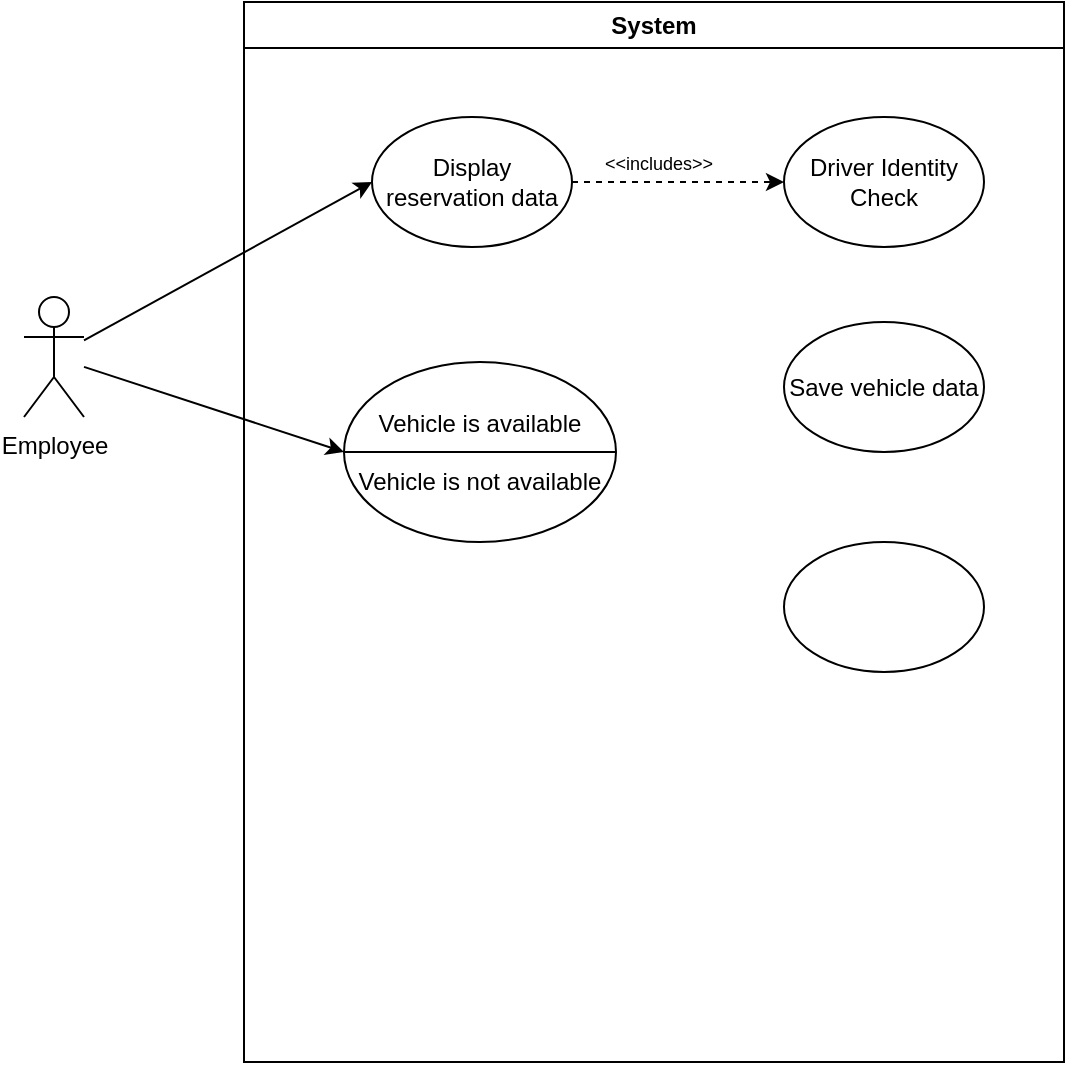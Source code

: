 <mxfile version="24.8.6">
  <diagram name="Seite-1" id="wvzAcberYqHIWmo-G3lQ">
    <mxGraphModel dx="687" dy="366" grid="1" gridSize="10" guides="1" tooltips="1" connect="1" arrows="1" fold="1" page="1" pageScale="1" pageWidth="827" pageHeight="1169" math="0" shadow="0">
      <root>
        <mxCell id="0" />
        <mxCell id="1" parent="0" />
        <mxCell id="tI99YpG015qUpdIWpq0e-46" style="edgeStyle=orthogonalEdgeStyle;rounded=0;orthogonalLoop=1;jettySize=auto;html=1;entryX=0.5;entryY=0;entryDx=0;entryDy=0;entryPerimeter=0;" parent="1" edge="1">
          <mxGeometry relative="1" as="geometry">
            <mxPoint x="130" y="230" as="sourcePoint" />
            <mxPoint x="130" y="230" as="targetPoint" />
          </mxGeometry>
        </mxCell>
        <mxCell id="nvmey5WYhwGQmrVhtM5V-1" value="System" style="swimlane;whiteSpace=wrap;html=1;startSize=23;" vertex="1" parent="1">
          <mxGeometry x="190" y="110" width="410" height="530" as="geometry">
            <mxRectangle x="190" y="110" width="80" height="30" as="alternateBounds" />
          </mxGeometry>
        </mxCell>
        <mxCell id="nvmey5WYhwGQmrVhtM5V-8" style="rounded=0;orthogonalLoop=1;jettySize=auto;html=1;dashed=1;entryX=0;entryY=0.5;entryDx=0;entryDy=0;" edge="1" parent="nvmey5WYhwGQmrVhtM5V-1" source="nvmey5WYhwGQmrVhtM5V-4" target="nvmey5WYhwGQmrVhtM5V-10">
          <mxGeometry relative="1" as="geometry">
            <mxPoint x="140" y="88" as="targetPoint" />
          </mxGeometry>
        </mxCell>
        <mxCell id="nvmey5WYhwGQmrVhtM5V-9" value="&lt;p style=&quot;line-height: 100%; font-size: 9px;&quot;&gt;&amp;lt;&amp;lt;includes&amp;gt;&amp;gt;&lt;/p&gt;" style="edgeLabel;html=1;align=center;verticalAlign=top;resizable=0;points=[];fontSize=9;labelBackgroundColor=none;spacing=-20;" vertex="1" connectable="0" parent="nvmey5WYhwGQmrVhtM5V-8">
          <mxGeometry x="-0.19" y="-3" relative="1" as="geometry">
            <mxPoint y="-10" as="offset" />
          </mxGeometry>
        </mxCell>
        <mxCell id="nvmey5WYhwGQmrVhtM5V-4" value="Display reservation data" style="ellipse;whiteSpace=wrap;html=1;" vertex="1" parent="nvmey5WYhwGQmrVhtM5V-1">
          <mxGeometry x="64" y="57.5" width="100" height="65" as="geometry" />
        </mxCell>
        <mxCell id="nvmey5WYhwGQmrVhtM5V-10" value="Driver Identity Check" style="ellipse;whiteSpace=wrap;html=1;" vertex="1" parent="nvmey5WYhwGQmrVhtM5V-1">
          <mxGeometry x="270" y="57.5" width="100" height="65" as="geometry" />
        </mxCell>
        <mxCell id="nvmey5WYhwGQmrVhtM5V-34" value="&lt;div&gt;Vehicle is available&lt;br&gt;&lt;/div&gt;&lt;div&gt;&lt;br&gt;&lt;/div&gt;&lt;div&gt;Vehicle is not available&lt;br&gt;&lt;/div&gt;" style="ellipse;whiteSpace=wrap;html=1;" vertex="1" parent="nvmey5WYhwGQmrVhtM5V-1">
          <mxGeometry x="50" y="180" width="136" height="90" as="geometry" />
        </mxCell>
        <mxCell id="nvmey5WYhwGQmrVhtM5V-35" value="" style="endArrow=none;html=1;rounded=0;exitX=0;exitY=0.5;exitDx=0;exitDy=0;entryX=1;entryY=0.5;entryDx=0;entryDy=0;" edge="1" parent="nvmey5WYhwGQmrVhtM5V-1" source="nvmey5WYhwGQmrVhtM5V-34" target="nvmey5WYhwGQmrVhtM5V-34">
          <mxGeometry width="50" height="50" relative="1" as="geometry">
            <mxPoint x="100" y="320" as="sourcePoint" />
            <mxPoint x="150" y="270" as="targetPoint" />
          </mxGeometry>
        </mxCell>
        <mxCell id="nvmey5WYhwGQmrVhtM5V-36" value="Save vehicle data" style="ellipse;whiteSpace=wrap;html=1;" vertex="1" parent="nvmey5WYhwGQmrVhtM5V-1">
          <mxGeometry x="270" y="160" width="100" height="65" as="geometry" />
        </mxCell>
        <mxCell id="nvmey5WYhwGQmrVhtM5V-38" value="" style="ellipse;whiteSpace=wrap;html=1;" vertex="1" parent="nvmey5WYhwGQmrVhtM5V-1">
          <mxGeometry x="270" y="270" width="100" height="65" as="geometry" />
        </mxCell>
        <mxCell id="nvmey5WYhwGQmrVhtM5V-5" style="rounded=0;orthogonalLoop=1;jettySize=auto;html=1;entryX=0;entryY=0.5;entryDx=0;entryDy=0;" edge="1" parent="1" source="nvmey5WYhwGQmrVhtM5V-3" target="nvmey5WYhwGQmrVhtM5V-4">
          <mxGeometry relative="1" as="geometry">
            <mxPoint x="340" y="200" as="targetPoint" />
          </mxGeometry>
        </mxCell>
        <mxCell id="nvmey5WYhwGQmrVhtM5V-23" style="rounded=0;orthogonalLoop=1;jettySize=auto;html=1;entryX=0;entryY=0.5;entryDx=0;entryDy=0;" edge="1" parent="1" source="nvmey5WYhwGQmrVhtM5V-3" target="nvmey5WYhwGQmrVhtM5V-34">
          <mxGeometry relative="1" as="geometry">
            <mxPoint x="254.006" y="289.505" as="targetPoint" />
          </mxGeometry>
        </mxCell>
        <mxCell id="nvmey5WYhwGQmrVhtM5V-3" value="Employee" style="shape=umlActor;verticalLabelPosition=bottom;verticalAlign=top;html=1;outlineConnect=0;" vertex="1" parent="1">
          <mxGeometry x="80" y="257.5" width="30" height="60" as="geometry" />
        </mxCell>
      </root>
    </mxGraphModel>
  </diagram>
</mxfile>
